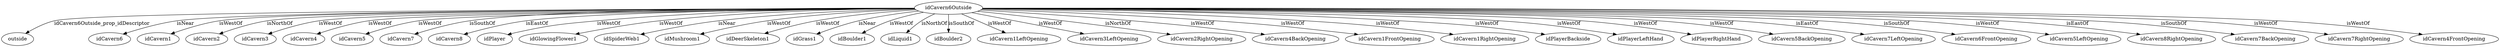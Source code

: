 strict digraph  {
idCavern6Outside [node_type=entity_node];
outside [node_type=property_node];
idCavern6 [node_type=entity_node];
idCavern1 [node_type=entity_node];
idCavern2 [node_type=entity_node];
idCavern3 [node_type=entity_node];
idCavern4 [node_type=entity_node];
idCavern5 [node_type=entity_node];
idCavern7 [node_type=entity_node];
idCavern8 [node_type=entity_node];
idPlayer [node_type=entity_node];
idGlowingFlower1 [node_type=entity_node];
idSpiderWeb1 [node_type=entity_node];
idMushroom1 [node_type=entity_node];
idDeerSkeleton1 [node_type=entity_node];
idGrass1 [node_type=entity_node];
idBoulder1 [node_type=entity_node];
idLiquid1 [node_type=entity_node];
idBoulder2 [node_type=entity_node];
idCavern1LeftOpening [node_type=entity_node];
idCavern3LeftOpening [node_type=entity_node];
idCavern2RightOpening [node_type=entity_node];
idCavern4BackOpening [node_type=entity_node];
idCavern1FrontOpening [node_type=entity_node];
idCavern1RightOpening [node_type=entity_node];
idPlayerBackside [node_type=entity_node];
idPlayerLeftHand [node_type=entity_node];
idPlayerRightHand [node_type=entity_node];
idCavern5BackOpening [node_type=entity_node];
idCavern7LeftOpening [node_type=entity_node];
idCavern6FrontOpening [node_type=entity_node];
idCavern5LeftOpening [node_type=entity_node];
idCavern8RightOpening [node_type=entity_node];
idCavern7BackOpening [node_type=entity_node];
idCavern7RightOpening [node_type=entity_node];
idCavern4FrontOpening [node_type=entity_node];
idCavern6Outside -> outside  [edge_type=property, label=idCavern6Outside_prop_idDescriptor];
idCavern6Outside -> idCavern6  [edge_type=relationship, label=isNear];
idCavern6Outside -> idCavern1  [edge_type=relationship, label=isWestOf];
idCavern6Outside -> idCavern2  [edge_type=relationship, label=isNorthOf];
idCavern6Outside -> idCavern3  [edge_type=relationship, label=isWestOf];
idCavern6Outside -> idCavern4  [edge_type=relationship, label=isWestOf];
idCavern6Outside -> idCavern5  [edge_type=relationship, label=isWestOf];
idCavern6Outside -> idCavern7  [edge_type=relationship, label=isSouthOf];
idCavern6Outside -> idCavern8  [edge_type=relationship, label=isEastOf];
idCavern6Outside -> idPlayer  [edge_type=relationship, label=isWestOf];
idCavern6Outside -> idGlowingFlower1  [edge_type=relationship, label=isWestOf];
idCavern6Outside -> idSpiderWeb1  [edge_type=relationship, label=isNear];
idCavern6Outside -> idMushroom1  [edge_type=relationship, label=isWestOf];
idCavern6Outside -> idDeerSkeleton1  [edge_type=relationship, label=isWestOf];
idCavern6Outside -> idGrass1  [edge_type=relationship, label=isNear];
idCavern6Outside -> idBoulder1  [edge_type=relationship, label=isWestOf];
idCavern6Outside -> idLiquid1  [edge_type=relationship, label=isNorthOf];
idCavern6Outside -> idBoulder2  [edge_type=relationship, label=isSouthOf];
idCavern6Outside -> idCavern1LeftOpening  [edge_type=relationship, label=isWestOf];
idCavern6Outside -> idCavern3LeftOpening  [edge_type=relationship, label=isWestOf];
idCavern6Outside -> idCavern2RightOpening  [edge_type=relationship, label=isNorthOf];
idCavern6Outside -> idCavern4BackOpening  [edge_type=relationship, label=isWestOf];
idCavern6Outside -> idCavern1FrontOpening  [edge_type=relationship, label=isWestOf];
idCavern6Outside -> idCavern1RightOpening  [edge_type=relationship, label=isWestOf];
idCavern6Outside -> idPlayerBackside  [edge_type=relationship, label=isWestOf];
idCavern6Outside -> idPlayerLeftHand  [edge_type=relationship, label=isWestOf];
idCavern6Outside -> idPlayerRightHand  [edge_type=relationship, label=isWestOf];
idCavern6Outside -> idCavern5BackOpening  [edge_type=relationship, label=isWestOf];
idCavern6Outside -> idCavern7LeftOpening  [edge_type=relationship, label=isEastOf];
idCavern6Outside -> idCavern6FrontOpening  [edge_type=relationship, label=isSouthOf];
idCavern6Outside -> idCavern5LeftOpening  [edge_type=relationship, label=isWestOf];
idCavern6Outside -> idCavern8RightOpening  [edge_type=relationship, label=isEastOf];
idCavern6Outside -> idCavern7BackOpening  [edge_type=relationship, label=isSouthOf];
idCavern6Outside -> idCavern7RightOpening  [edge_type=relationship, label=isWestOf];
idCavern6Outside -> idCavern4FrontOpening  [edge_type=relationship, label=isWestOf];
}
